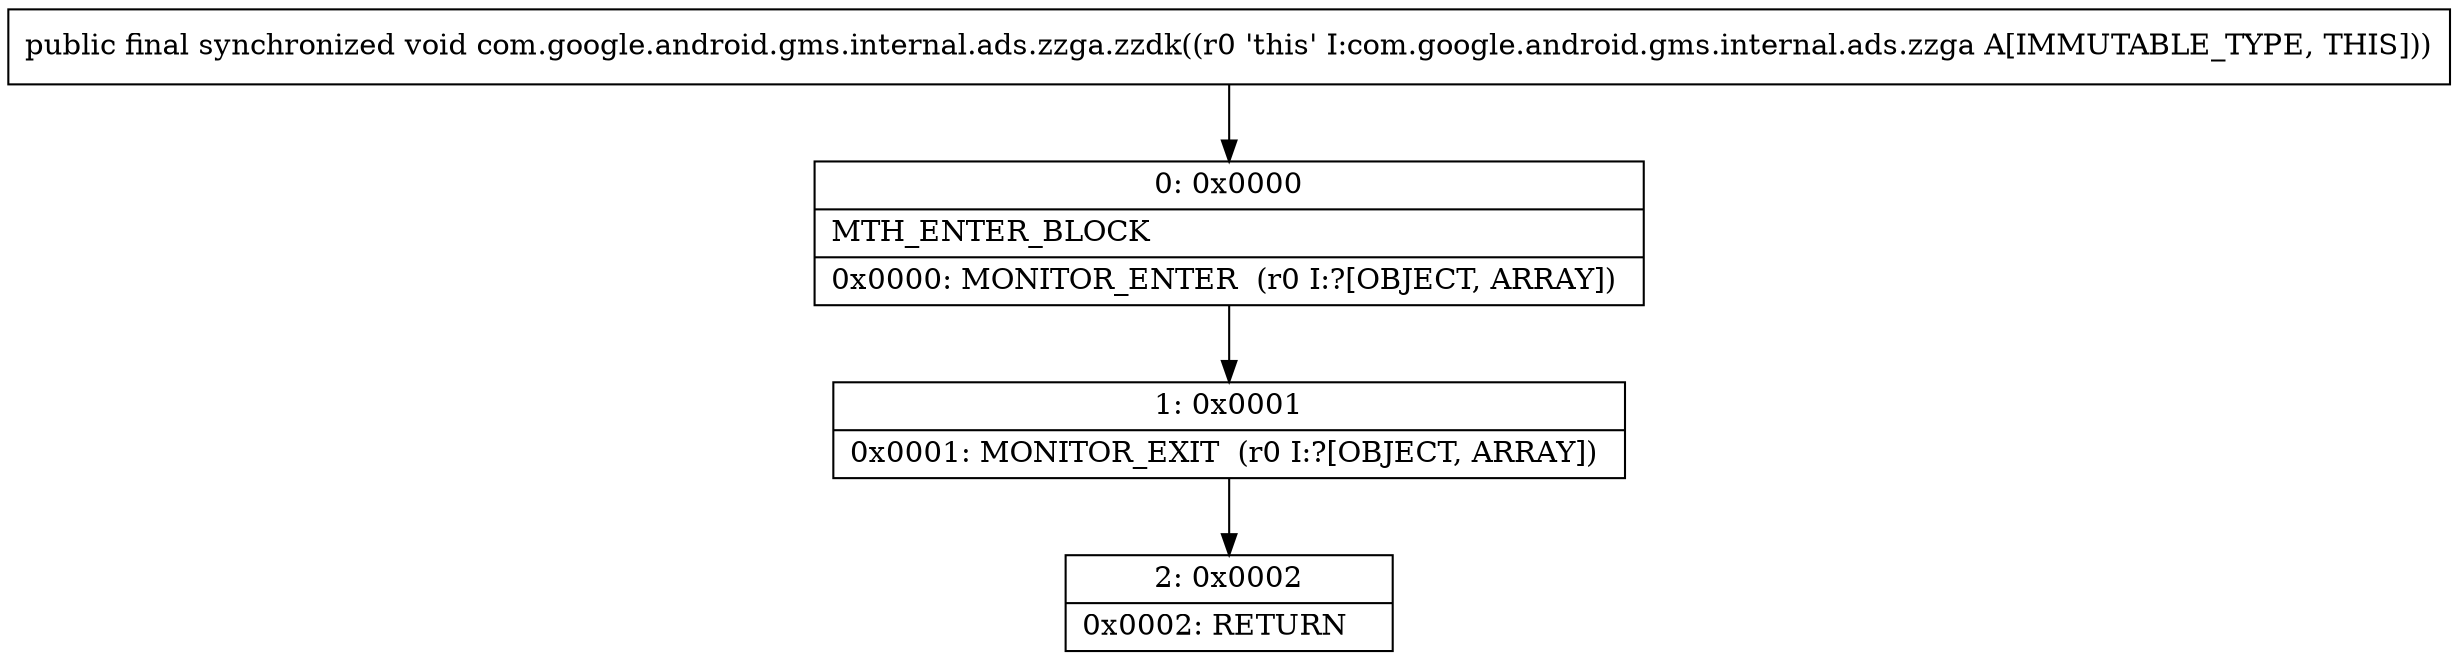 digraph "CFG forcom.google.android.gms.internal.ads.zzga.zzdk()V" {
Node_0 [shape=record,label="{0\:\ 0x0000|MTH_ENTER_BLOCK\l|0x0000: MONITOR_ENTER  (r0 I:?[OBJECT, ARRAY]) \l}"];
Node_1 [shape=record,label="{1\:\ 0x0001|0x0001: MONITOR_EXIT  (r0 I:?[OBJECT, ARRAY]) \l}"];
Node_2 [shape=record,label="{2\:\ 0x0002|0x0002: RETURN   \l}"];
MethodNode[shape=record,label="{public final synchronized void com.google.android.gms.internal.ads.zzga.zzdk((r0 'this' I:com.google.android.gms.internal.ads.zzga A[IMMUTABLE_TYPE, THIS])) }"];
MethodNode -> Node_0;
Node_0 -> Node_1;
Node_1 -> Node_2;
}

